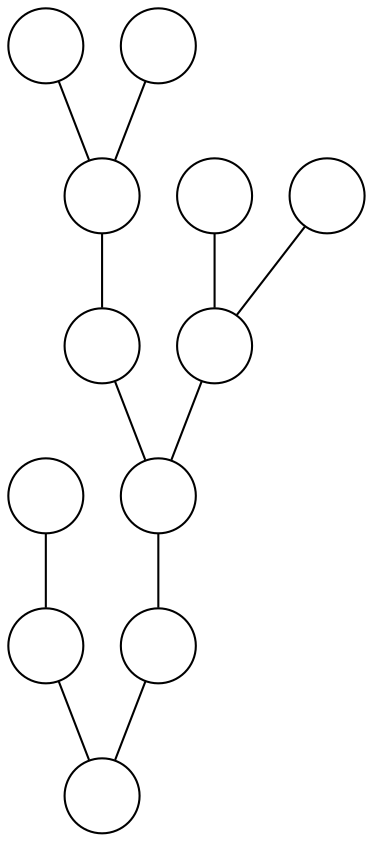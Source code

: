 strict digraph "" {
rankdir=BT;
node [shape=circle];
edge [arrowhead=none];
0 [label=""];
1 [label=""];
2 [label=""];
3 [label=""];
4 [label=""];
5 [label=""];
6 [label=""];
7 [label=""];
8 [label=""];
9 [label=""];
10 [label=""];
11 [label=""];
0 -> 1;
0 -> 2;
1 -> 3;
2 -> 4;
4 -> 8;
4 -> 5;
5 -> 6;
6 -> 9;
6 -> 7;
8 -> 10;
8 -> 11;
{rank=same; 5 8}
}
